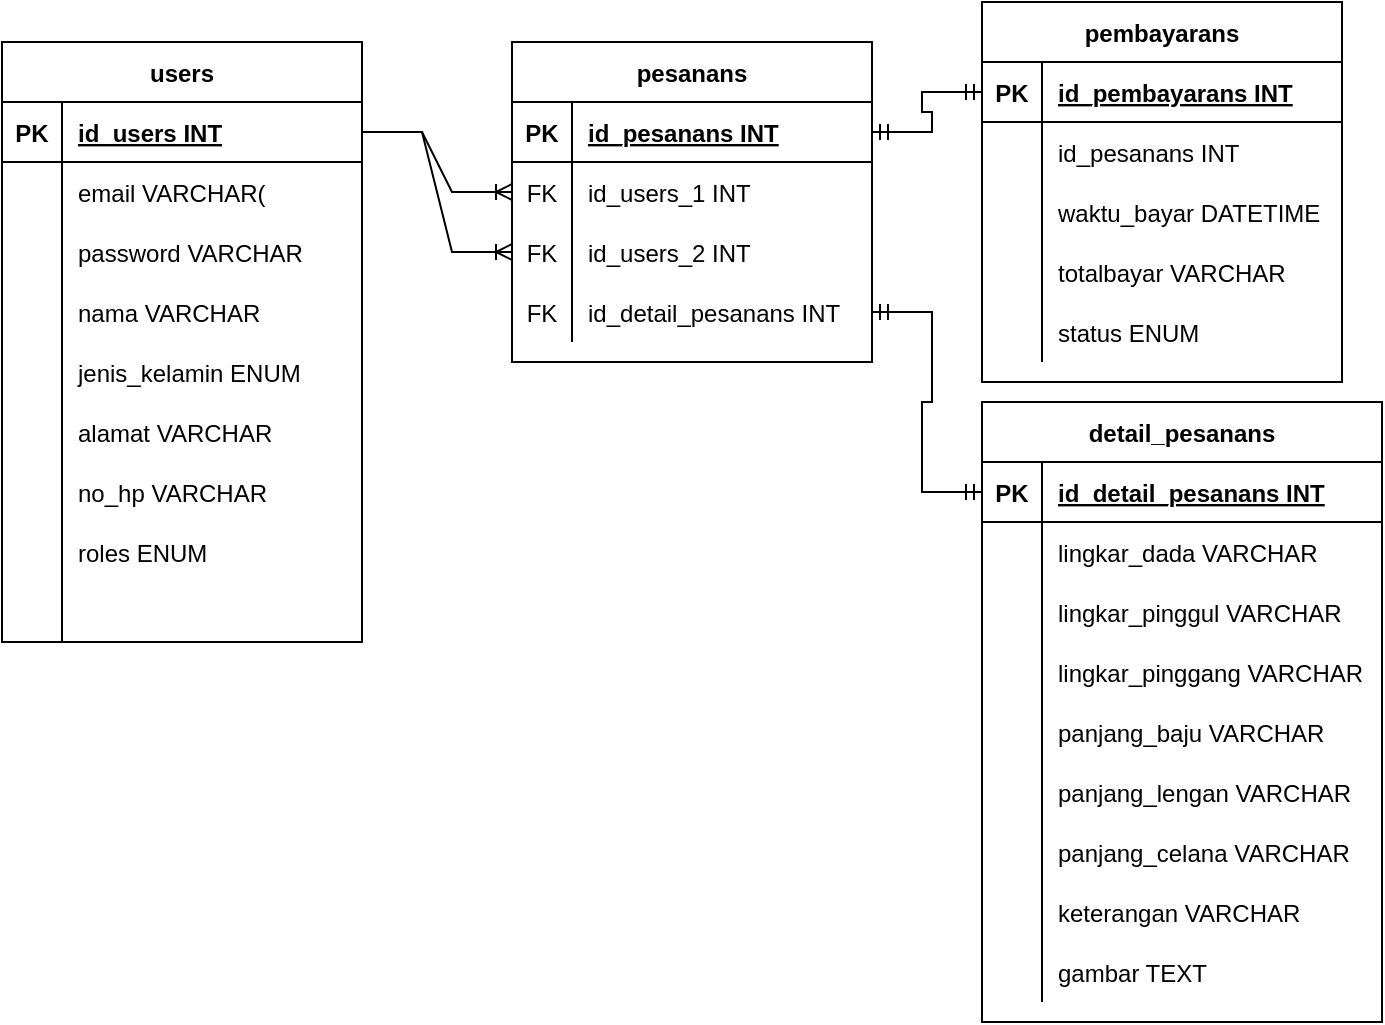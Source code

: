 <mxfile version="20.0.4" type="github"><diagram id="x-iGKATj3RZ3ZTD-0utz" name="Page-1"><mxGraphModel dx="868" dy="1550" grid="1" gridSize="10" guides="1" tooltips="1" connect="1" arrows="1" fold="1" page="1" pageScale="1" pageWidth="850" pageHeight="1100" math="0" shadow="0"><root><mxCell id="0"/><mxCell id="1" parent="0"/><mxCell id="rF3x2MyYBo5LzpCyiF53-1" value="users" style="shape=table;startSize=30;container=1;collapsible=1;childLayout=tableLayout;fixedRows=1;rowLines=0;fontStyle=1;align=center;resizeLast=1;" vertex="1" parent="1"><mxGeometry x="80" y="10" width="180" height="300" as="geometry"/></mxCell><mxCell id="rF3x2MyYBo5LzpCyiF53-2" value="" style="shape=tableRow;horizontal=0;startSize=0;swimlaneHead=0;swimlaneBody=0;fillColor=none;collapsible=0;dropTarget=0;points=[[0,0.5],[1,0.5]];portConstraint=eastwest;top=0;left=0;right=0;bottom=1;" vertex="1" parent="rF3x2MyYBo5LzpCyiF53-1"><mxGeometry y="30" width="180" height="30" as="geometry"/></mxCell><mxCell id="rF3x2MyYBo5LzpCyiF53-3" value="PK" style="shape=partialRectangle;connectable=0;fillColor=none;top=0;left=0;bottom=0;right=0;fontStyle=1;overflow=hidden;" vertex="1" parent="rF3x2MyYBo5LzpCyiF53-2"><mxGeometry width="30" height="30" as="geometry"><mxRectangle width="30" height="30" as="alternateBounds"/></mxGeometry></mxCell><mxCell id="rF3x2MyYBo5LzpCyiF53-4" value="id_users INT" style="shape=partialRectangle;connectable=0;fillColor=none;top=0;left=0;bottom=0;right=0;align=left;spacingLeft=6;fontStyle=5;overflow=hidden;" vertex="1" parent="rF3x2MyYBo5LzpCyiF53-2"><mxGeometry x="30" width="150" height="30" as="geometry"><mxRectangle width="150" height="30" as="alternateBounds"/></mxGeometry></mxCell><mxCell id="rF3x2MyYBo5LzpCyiF53-5" value="" style="shape=tableRow;horizontal=0;startSize=0;swimlaneHead=0;swimlaneBody=0;fillColor=none;collapsible=0;dropTarget=0;points=[[0,0.5],[1,0.5]];portConstraint=eastwest;top=0;left=0;right=0;bottom=0;" vertex="1" parent="rF3x2MyYBo5LzpCyiF53-1"><mxGeometry y="60" width="180" height="30" as="geometry"/></mxCell><mxCell id="rF3x2MyYBo5LzpCyiF53-6" value="" style="shape=partialRectangle;connectable=0;fillColor=none;top=0;left=0;bottom=0;right=0;editable=1;overflow=hidden;" vertex="1" parent="rF3x2MyYBo5LzpCyiF53-5"><mxGeometry width="30" height="30" as="geometry"><mxRectangle width="30" height="30" as="alternateBounds"/></mxGeometry></mxCell><mxCell id="rF3x2MyYBo5LzpCyiF53-7" value="email VARCHAR(" style="shape=partialRectangle;connectable=0;fillColor=none;top=0;left=0;bottom=0;right=0;align=left;spacingLeft=6;overflow=hidden;" vertex="1" parent="rF3x2MyYBo5LzpCyiF53-5"><mxGeometry x="30" width="150" height="30" as="geometry"><mxRectangle width="150" height="30" as="alternateBounds"/></mxGeometry></mxCell><mxCell id="rF3x2MyYBo5LzpCyiF53-8" value="" style="shape=tableRow;horizontal=0;startSize=0;swimlaneHead=0;swimlaneBody=0;fillColor=none;collapsible=0;dropTarget=0;points=[[0,0.5],[1,0.5]];portConstraint=eastwest;top=0;left=0;right=0;bottom=0;" vertex="1" parent="rF3x2MyYBo5LzpCyiF53-1"><mxGeometry y="90" width="180" height="30" as="geometry"/></mxCell><mxCell id="rF3x2MyYBo5LzpCyiF53-9" value="" style="shape=partialRectangle;connectable=0;fillColor=none;top=0;left=0;bottom=0;right=0;editable=1;overflow=hidden;" vertex="1" parent="rF3x2MyYBo5LzpCyiF53-8"><mxGeometry width="30" height="30" as="geometry"><mxRectangle width="30" height="30" as="alternateBounds"/></mxGeometry></mxCell><mxCell id="rF3x2MyYBo5LzpCyiF53-10" value="password VARCHAR" style="shape=partialRectangle;connectable=0;fillColor=none;top=0;left=0;bottom=0;right=0;align=left;spacingLeft=6;overflow=hidden;" vertex="1" parent="rF3x2MyYBo5LzpCyiF53-8"><mxGeometry x="30" width="150" height="30" as="geometry"><mxRectangle width="150" height="30" as="alternateBounds"/></mxGeometry></mxCell><mxCell id="rF3x2MyYBo5LzpCyiF53-11" value="" style="shape=tableRow;horizontal=0;startSize=0;swimlaneHead=0;swimlaneBody=0;fillColor=none;collapsible=0;dropTarget=0;points=[[0,0.5],[1,0.5]];portConstraint=eastwest;top=0;left=0;right=0;bottom=0;" vertex="1" parent="rF3x2MyYBo5LzpCyiF53-1"><mxGeometry y="120" width="180" height="30" as="geometry"/></mxCell><mxCell id="rF3x2MyYBo5LzpCyiF53-12" value="" style="shape=partialRectangle;connectable=0;fillColor=none;top=0;left=0;bottom=0;right=0;editable=1;overflow=hidden;" vertex="1" parent="rF3x2MyYBo5LzpCyiF53-11"><mxGeometry width="30" height="30" as="geometry"><mxRectangle width="30" height="30" as="alternateBounds"/></mxGeometry></mxCell><mxCell id="rF3x2MyYBo5LzpCyiF53-13" value="nama VARCHAR" style="shape=partialRectangle;connectable=0;fillColor=none;top=0;left=0;bottom=0;right=0;align=left;spacingLeft=6;overflow=hidden;" vertex="1" parent="rF3x2MyYBo5LzpCyiF53-11"><mxGeometry x="30" width="150" height="30" as="geometry"><mxRectangle width="150" height="30" as="alternateBounds"/></mxGeometry></mxCell><mxCell id="rF3x2MyYBo5LzpCyiF53-14" value="" style="shape=tableRow;horizontal=0;startSize=0;swimlaneHead=0;swimlaneBody=0;fillColor=none;collapsible=0;dropTarget=0;points=[[0,0.5],[1,0.5]];portConstraint=eastwest;top=0;left=0;right=0;bottom=0;" vertex="1" parent="rF3x2MyYBo5LzpCyiF53-1"><mxGeometry y="150" width="180" height="30" as="geometry"/></mxCell><mxCell id="rF3x2MyYBo5LzpCyiF53-15" value="" style="shape=partialRectangle;connectable=0;fillColor=none;top=0;left=0;bottom=0;right=0;editable=1;overflow=hidden;" vertex="1" parent="rF3x2MyYBo5LzpCyiF53-14"><mxGeometry width="30" height="30" as="geometry"><mxRectangle width="30" height="30" as="alternateBounds"/></mxGeometry></mxCell><mxCell id="rF3x2MyYBo5LzpCyiF53-16" value="jenis_kelamin ENUM" style="shape=partialRectangle;connectable=0;fillColor=none;top=0;left=0;bottom=0;right=0;align=left;spacingLeft=6;overflow=hidden;" vertex="1" parent="rF3x2MyYBo5LzpCyiF53-14"><mxGeometry x="30" width="150" height="30" as="geometry"><mxRectangle width="150" height="30" as="alternateBounds"/></mxGeometry></mxCell><mxCell id="rF3x2MyYBo5LzpCyiF53-17" value="" style="shape=tableRow;horizontal=0;startSize=0;swimlaneHead=0;swimlaneBody=0;fillColor=none;collapsible=0;dropTarget=0;points=[[0,0.5],[1,0.5]];portConstraint=eastwest;top=0;left=0;right=0;bottom=0;" vertex="1" parent="rF3x2MyYBo5LzpCyiF53-1"><mxGeometry y="180" width="180" height="30" as="geometry"/></mxCell><mxCell id="rF3x2MyYBo5LzpCyiF53-18" value="" style="shape=partialRectangle;connectable=0;fillColor=none;top=0;left=0;bottom=0;right=0;editable=1;overflow=hidden;" vertex="1" parent="rF3x2MyYBo5LzpCyiF53-17"><mxGeometry width="30" height="30" as="geometry"><mxRectangle width="30" height="30" as="alternateBounds"/></mxGeometry></mxCell><mxCell id="rF3x2MyYBo5LzpCyiF53-19" value="alamat VARCHAR" style="shape=partialRectangle;connectable=0;fillColor=none;top=0;left=0;bottom=0;right=0;align=left;spacingLeft=6;overflow=hidden;" vertex="1" parent="rF3x2MyYBo5LzpCyiF53-17"><mxGeometry x="30" width="150" height="30" as="geometry"><mxRectangle width="150" height="30" as="alternateBounds"/></mxGeometry></mxCell><mxCell id="rF3x2MyYBo5LzpCyiF53-20" value="" style="shape=tableRow;horizontal=0;startSize=0;swimlaneHead=0;swimlaneBody=0;fillColor=none;collapsible=0;dropTarget=0;points=[[0,0.5],[1,0.5]];portConstraint=eastwest;top=0;left=0;right=0;bottom=0;" vertex="1" parent="rF3x2MyYBo5LzpCyiF53-1"><mxGeometry y="210" width="180" height="30" as="geometry"/></mxCell><mxCell id="rF3x2MyYBo5LzpCyiF53-21" value="" style="shape=partialRectangle;connectable=0;fillColor=none;top=0;left=0;bottom=0;right=0;editable=1;overflow=hidden;" vertex="1" parent="rF3x2MyYBo5LzpCyiF53-20"><mxGeometry width="30" height="30" as="geometry"><mxRectangle width="30" height="30" as="alternateBounds"/></mxGeometry></mxCell><mxCell id="rF3x2MyYBo5LzpCyiF53-22" value="no_hp VARCHAR" style="shape=partialRectangle;connectable=0;fillColor=none;top=0;left=0;bottom=0;right=0;align=left;spacingLeft=6;overflow=hidden;" vertex="1" parent="rF3x2MyYBo5LzpCyiF53-20"><mxGeometry x="30" width="150" height="30" as="geometry"><mxRectangle width="150" height="30" as="alternateBounds"/></mxGeometry></mxCell><mxCell id="rF3x2MyYBo5LzpCyiF53-23" value="" style="shape=tableRow;horizontal=0;startSize=0;swimlaneHead=0;swimlaneBody=0;fillColor=none;collapsible=0;dropTarget=0;points=[[0,0.5],[1,0.5]];portConstraint=eastwest;top=0;left=0;right=0;bottom=0;" vertex="1" parent="rF3x2MyYBo5LzpCyiF53-1"><mxGeometry y="240" width="180" height="30" as="geometry"/></mxCell><mxCell id="rF3x2MyYBo5LzpCyiF53-24" value="" style="shape=partialRectangle;connectable=0;fillColor=none;top=0;left=0;bottom=0;right=0;editable=1;overflow=hidden;" vertex="1" parent="rF3x2MyYBo5LzpCyiF53-23"><mxGeometry width="30" height="30" as="geometry"><mxRectangle width="30" height="30" as="alternateBounds"/></mxGeometry></mxCell><mxCell id="rF3x2MyYBo5LzpCyiF53-25" value="roles ENUM" style="shape=partialRectangle;connectable=0;fillColor=none;top=0;left=0;bottom=0;right=0;align=left;spacingLeft=6;overflow=hidden;" vertex="1" parent="rF3x2MyYBo5LzpCyiF53-23"><mxGeometry x="30" width="150" height="30" as="geometry"><mxRectangle width="150" height="30" as="alternateBounds"/></mxGeometry></mxCell><mxCell id="rF3x2MyYBo5LzpCyiF53-26" value="" style="shape=tableRow;horizontal=0;startSize=0;swimlaneHead=0;swimlaneBody=0;fillColor=none;collapsible=0;dropTarget=0;points=[[0,0.5],[1,0.5]];portConstraint=eastwest;top=0;left=0;right=0;bottom=0;" vertex="1" parent="rF3x2MyYBo5LzpCyiF53-1"><mxGeometry y="270" width="180" height="30" as="geometry"/></mxCell><mxCell id="rF3x2MyYBo5LzpCyiF53-27" value="" style="shape=partialRectangle;connectable=0;fillColor=none;top=0;left=0;bottom=0;right=0;editable=1;overflow=hidden;" vertex="1" parent="rF3x2MyYBo5LzpCyiF53-26"><mxGeometry width="30" height="30" as="geometry"><mxRectangle width="30" height="30" as="alternateBounds"/></mxGeometry></mxCell><mxCell id="rF3x2MyYBo5LzpCyiF53-28" value="" style="shape=partialRectangle;connectable=0;fillColor=none;top=0;left=0;bottom=0;right=0;align=left;spacingLeft=6;overflow=hidden;" vertex="1" parent="rF3x2MyYBo5LzpCyiF53-26"><mxGeometry x="30" width="150" height="30" as="geometry"><mxRectangle width="150" height="30" as="alternateBounds"/></mxGeometry></mxCell><mxCell id="rF3x2MyYBo5LzpCyiF53-29" value="pesanans" style="shape=table;startSize=30;container=1;collapsible=1;childLayout=tableLayout;fixedRows=1;rowLines=0;fontStyle=1;align=center;resizeLast=1;" vertex="1" parent="1"><mxGeometry x="335" y="10" width="180" height="160" as="geometry"/></mxCell><mxCell id="rF3x2MyYBo5LzpCyiF53-30" value="" style="shape=tableRow;horizontal=0;startSize=0;swimlaneHead=0;swimlaneBody=0;fillColor=none;collapsible=0;dropTarget=0;points=[[0,0.5],[1,0.5]];portConstraint=eastwest;top=0;left=0;right=0;bottom=1;" vertex="1" parent="rF3x2MyYBo5LzpCyiF53-29"><mxGeometry y="30" width="180" height="30" as="geometry"/></mxCell><mxCell id="rF3x2MyYBo5LzpCyiF53-31" value="PK" style="shape=partialRectangle;connectable=0;fillColor=none;top=0;left=0;bottom=0;right=0;fontStyle=1;overflow=hidden;" vertex="1" parent="rF3x2MyYBo5LzpCyiF53-30"><mxGeometry width="30" height="30" as="geometry"><mxRectangle width="30" height="30" as="alternateBounds"/></mxGeometry></mxCell><mxCell id="rF3x2MyYBo5LzpCyiF53-32" value="id_pesanans INT" style="shape=partialRectangle;connectable=0;fillColor=none;top=0;left=0;bottom=0;right=0;align=left;spacingLeft=6;fontStyle=5;overflow=hidden;" vertex="1" parent="rF3x2MyYBo5LzpCyiF53-30"><mxGeometry x="30" width="150" height="30" as="geometry"><mxRectangle width="150" height="30" as="alternateBounds"/></mxGeometry></mxCell><mxCell id="rF3x2MyYBo5LzpCyiF53-33" value="" style="shape=tableRow;horizontal=0;startSize=0;swimlaneHead=0;swimlaneBody=0;fillColor=none;collapsible=0;dropTarget=0;points=[[0,0.5],[1,0.5]];portConstraint=eastwest;top=0;left=0;right=0;bottom=0;" vertex="1" parent="rF3x2MyYBo5LzpCyiF53-29"><mxGeometry y="60" width="180" height="30" as="geometry"/></mxCell><mxCell id="rF3x2MyYBo5LzpCyiF53-34" value="FK" style="shape=partialRectangle;connectable=0;fillColor=none;top=0;left=0;bottom=0;right=0;editable=1;overflow=hidden;" vertex="1" parent="rF3x2MyYBo5LzpCyiF53-33"><mxGeometry width="30" height="30" as="geometry"><mxRectangle width="30" height="30" as="alternateBounds"/></mxGeometry></mxCell><mxCell id="rF3x2MyYBo5LzpCyiF53-35" value="id_users_1 INT" style="shape=partialRectangle;connectable=0;fillColor=none;top=0;left=0;bottom=0;right=0;align=left;spacingLeft=6;overflow=hidden;" vertex="1" parent="rF3x2MyYBo5LzpCyiF53-33"><mxGeometry x="30" width="150" height="30" as="geometry"><mxRectangle width="150" height="30" as="alternateBounds"/></mxGeometry></mxCell><mxCell id="rF3x2MyYBo5LzpCyiF53-36" value="" style="shape=tableRow;horizontal=0;startSize=0;swimlaneHead=0;swimlaneBody=0;fillColor=none;collapsible=0;dropTarget=0;points=[[0,0.5],[1,0.5]];portConstraint=eastwest;top=0;left=0;right=0;bottom=0;" vertex="1" parent="rF3x2MyYBo5LzpCyiF53-29"><mxGeometry y="90" width="180" height="30" as="geometry"/></mxCell><mxCell id="rF3x2MyYBo5LzpCyiF53-37" value="FK" style="shape=partialRectangle;connectable=0;fillColor=none;top=0;left=0;bottom=0;right=0;editable=1;overflow=hidden;" vertex="1" parent="rF3x2MyYBo5LzpCyiF53-36"><mxGeometry width="30" height="30" as="geometry"><mxRectangle width="30" height="30" as="alternateBounds"/></mxGeometry></mxCell><mxCell id="rF3x2MyYBo5LzpCyiF53-38" value="id_users_2 INT" style="shape=partialRectangle;connectable=0;fillColor=none;top=0;left=0;bottom=0;right=0;align=left;spacingLeft=6;overflow=hidden;" vertex="1" parent="rF3x2MyYBo5LzpCyiF53-36"><mxGeometry x="30" width="150" height="30" as="geometry"><mxRectangle width="150" height="30" as="alternateBounds"/></mxGeometry></mxCell><mxCell id="rF3x2MyYBo5LzpCyiF53-39" value="" style="shape=tableRow;horizontal=0;startSize=0;swimlaneHead=0;swimlaneBody=0;fillColor=none;collapsible=0;dropTarget=0;points=[[0,0.5],[1,0.5]];portConstraint=eastwest;top=0;left=0;right=0;bottom=0;" vertex="1" parent="rF3x2MyYBo5LzpCyiF53-29"><mxGeometry y="120" width="180" height="30" as="geometry"/></mxCell><mxCell id="rF3x2MyYBo5LzpCyiF53-40" value="FK" style="shape=partialRectangle;connectable=0;fillColor=none;top=0;left=0;bottom=0;right=0;editable=1;overflow=hidden;" vertex="1" parent="rF3x2MyYBo5LzpCyiF53-39"><mxGeometry width="30" height="30" as="geometry"><mxRectangle width="30" height="30" as="alternateBounds"/></mxGeometry></mxCell><mxCell id="rF3x2MyYBo5LzpCyiF53-41" value="id_detail_pesanans INT" style="shape=partialRectangle;connectable=0;fillColor=none;top=0;left=0;bottom=0;right=0;align=left;spacingLeft=6;overflow=hidden;" vertex="1" parent="rF3x2MyYBo5LzpCyiF53-39"><mxGeometry x="30" width="150" height="30" as="geometry"><mxRectangle width="150" height="30" as="alternateBounds"/></mxGeometry></mxCell><mxCell id="rF3x2MyYBo5LzpCyiF53-42" value="detail_pesanans" style="shape=table;startSize=30;container=1;collapsible=1;childLayout=tableLayout;fixedRows=1;rowLines=0;fontStyle=1;align=center;resizeLast=1;" vertex="1" parent="1"><mxGeometry x="570" y="190" width="200" height="310" as="geometry"/></mxCell><mxCell id="rF3x2MyYBo5LzpCyiF53-43" value="" style="shape=tableRow;horizontal=0;startSize=0;swimlaneHead=0;swimlaneBody=0;fillColor=none;collapsible=0;dropTarget=0;points=[[0,0.5],[1,0.5]];portConstraint=eastwest;top=0;left=0;right=0;bottom=1;" vertex="1" parent="rF3x2MyYBo5LzpCyiF53-42"><mxGeometry y="30" width="200" height="30" as="geometry"/></mxCell><mxCell id="rF3x2MyYBo5LzpCyiF53-44" value="PK" style="shape=partialRectangle;connectable=0;fillColor=none;top=0;left=0;bottom=0;right=0;fontStyle=1;overflow=hidden;" vertex="1" parent="rF3x2MyYBo5LzpCyiF53-43"><mxGeometry width="30" height="30" as="geometry"><mxRectangle width="30" height="30" as="alternateBounds"/></mxGeometry></mxCell><mxCell id="rF3x2MyYBo5LzpCyiF53-45" value="id_detail_pesanans INT" style="shape=partialRectangle;connectable=0;fillColor=none;top=0;left=0;bottom=0;right=0;align=left;spacingLeft=6;fontStyle=5;overflow=hidden;" vertex="1" parent="rF3x2MyYBo5LzpCyiF53-43"><mxGeometry x="30" width="170" height="30" as="geometry"><mxRectangle width="170" height="30" as="alternateBounds"/></mxGeometry></mxCell><mxCell id="rF3x2MyYBo5LzpCyiF53-46" value="" style="shape=tableRow;horizontal=0;startSize=0;swimlaneHead=0;swimlaneBody=0;fillColor=none;collapsible=0;dropTarget=0;points=[[0,0.5],[1,0.5]];portConstraint=eastwest;top=0;left=0;right=0;bottom=0;" vertex="1" parent="rF3x2MyYBo5LzpCyiF53-42"><mxGeometry y="60" width="200" height="30" as="geometry"/></mxCell><mxCell id="rF3x2MyYBo5LzpCyiF53-47" value="" style="shape=partialRectangle;connectable=0;fillColor=none;top=0;left=0;bottom=0;right=0;editable=1;overflow=hidden;" vertex="1" parent="rF3x2MyYBo5LzpCyiF53-46"><mxGeometry width="30" height="30" as="geometry"><mxRectangle width="30" height="30" as="alternateBounds"/></mxGeometry></mxCell><mxCell id="rF3x2MyYBo5LzpCyiF53-48" value="lingkar_dada VARCHAR" style="shape=partialRectangle;connectable=0;fillColor=none;top=0;left=0;bottom=0;right=0;align=left;spacingLeft=6;overflow=hidden;" vertex="1" parent="rF3x2MyYBo5LzpCyiF53-46"><mxGeometry x="30" width="170" height="30" as="geometry"><mxRectangle width="170" height="30" as="alternateBounds"/></mxGeometry></mxCell><mxCell id="rF3x2MyYBo5LzpCyiF53-49" value="" style="shape=tableRow;horizontal=0;startSize=0;swimlaneHead=0;swimlaneBody=0;fillColor=none;collapsible=0;dropTarget=0;points=[[0,0.5],[1,0.5]];portConstraint=eastwest;top=0;left=0;right=0;bottom=0;" vertex="1" parent="rF3x2MyYBo5LzpCyiF53-42"><mxGeometry y="90" width="200" height="30" as="geometry"/></mxCell><mxCell id="rF3x2MyYBo5LzpCyiF53-50" value="" style="shape=partialRectangle;connectable=0;fillColor=none;top=0;left=0;bottom=0;right=0;editable=1;overflow=hidden;" vertex="1" parent="rF3x2MyYBo5LzpCyiF53-49"><mxGeometry width="30" height="30" as="geometry"><mxRectangle width="30" height="30" as="alternateBounds"/></mxGeometry></mxCell><mxCell id="rF3x2MyYBo5LzpCyiF53-51" value="lingkar_pinggul VARCHAR" style="shape=partialRectangle;connectable=0;fillColor=none;top=0;left=0;bottom=0;right=0;align=left;spacingLeft=6;overflow=hidden;" vertex="1" parent="rF3x2MyYBo5LzpCyiF53-49"><mxGeometry x="30" width="170" height="30" as="geometry"><mxRectangle width="170" height="30" as="alternateBounds"/></mxGeometry></mxCell><mxCell id="rF3x2MyYBo5LzpCyiF53-52" value="" style="shape=tableRow;horizontal=0;startSize=0;swimlaneHead=0;swimlaneBody=0;fillColor=none;collapsible=0;dropTarget=0;points=[[0,0.5],[1,0.5]];portConstraint=eastwest;top=0;left=0;right=0;bottom=0;" vertex="1" parent="rF3x2MyYBo5LzpCyiF53-42"><mxGeometry y="120" width="200" height="30" as="geometry"/></mxCell><mxCell id="rF3x2MyYBo5LzpCyiF53-53" value="" style="shape=partialRectangle;connectable=0;fillColor=none;top=0;left=0;bottom=0;right=0;editable=1;overflow=hidden;" vertex="1" parent="rF3x2MyYBo5LzpCyiF53-52"><mxGeometry width="30" height="30" as="geometry"><mxRectangle width="30" height="30" as="alternateBounds"/></mxGeometry></mxCell><mxCell id="rF3x2MyYBo5LzpCyiF53-54" value="lingkar_pinggang VARCHAR" style="shape=partialRectangle;connectable=0;fillColor=none;top=0;left=0;bottom=0;right=0;align=left;spacingLeft=6;overflow=hidden;" vertex="1" parent="rF3x2MyYBo5LzpCyiF53-52"><mxGeometry x="30" width="170" height="30" as="geometry"><mxRectangle width="170" height="30" as="alternateBounds"/></mxGeometry></mxCell><mxCell id="rF3x2MyYBo5LzpCyiF53-55" value="" style="shape=tableRow;horizontal=0;startSize=0;swimlaneHead=0;swimlaneBody=0;fillColor=none;collapsible=0;dropTarget=0;points=[[0,0.5],[1,0.5]];portConstraint=eastwest;top=0;left=0;right=0;bottom=0;" vertex="1" parent="rF3x2MyYBo5LzpCyiF53-42"><mxGeometry y="150" width="200" height="30" as="geometry"/></mxCell><mxCell id="rF3x2MyYBo5LzpCyiF53-56" value="" style="shape=partialRectangle;connectable=0;fillColor=none;top=0;left=0;bottom=0;right=0;editable=1;overflow=hidden;" vertex="1" parent="rF3x2MyYBo5LzpCyiF53-55"><mxGeometry width="30" height="30" as="geometry"><mxRectangle width="30" height="30" as="alternateBounds"/></mxGeometry></mxCell><mxCell id="rF3x2MyYBo5LzpCyiF53-57" value="panjang_baju VARCHAR" style="shape=partialRectangle;connectable=0;fillColor=none;top=0;left=0;bottom=0;right=0;align=left;spacingLeft=6;overflow=hidden;" vertex="1" parent="rF3x2MyYBo5LzpCyiF53-55"><mxGeometry x="30" width="170" height="30" as="geometry"><mxRectangle width="170" height="30" as="alternateBounds"/></mxGeometry></mxCell><mxCell id="rF3x2MyYBo5LzpCyiF53-58" value="" style="shape=tableRow;horizontal=0;startSize=0;swimlaneHead=0;swimlaneBody=0;fillColor=none;collapsible=0;dropTarget=0;points=[[0,0.5],[1,0.5]];portConstraint=eastwest;top=0;left=0;right=0;bottom=0;" vertex="1" parent="rF3x2MyYBo5LzpCyiF53-42"><mxGeometry y="180" width="200" height="30" as="geometry"/></mxCell><mxCell id="rF3x2MyYBo5LzpCyiF53-59" value="" style="shape=partialRectangle;connectable=0;fillColor=none;top=0;left=0;bottom=0;right=0;editable=1;overflow=hidden;" vertex="1" parent="rF3x2MyYBo5LzpCyiF53-58"><mxGeometry width="30" height="30" as="geometry"><mxRectangle width="30" height="30" as="alternateBounds"/></mxGeometry></mxCell><mxCell id="rF3x2MyYBo5LzpCyiF53-60" value="panjang_lengan VARCHAR" style="shape=partialRectangle;connectable=0;fillColor=none;top=0;left=0;bottom=0;right=0;align=left;spacingLeft=6;overflow=hidden;" vertex="1" parent="rF3x2MyYBo5LzpCyiF53-58"><mxGeometry x="30" width="170" height="30" as="geometry"><mxRectangle width="170" height="30" as="alternateBounds"/></mxGeometry></mxCell><mxCell id="rF3x2MyYBo5LzpCyiF53-61" value="" style="shape=tableRow;horizontal=0;startSize=0;swimlaneHead=0;swimlaneBody=0;fillColor=none;collapsible=0;dropTarget=0;points=[[0,0.5],[1,0.5]];portConstraint=eastwest;top=0;left=0;right=0;bottom=0;" vertex="1" parent="rF3x2MyYBo5LzpCyiF53-42"><mxGeometry y="210" width="200" height="30" as="geometry"/></mxCell><mxCell id="rF3x2MyYBo5LzpCyiF53-62" value="" style="shape=partialRectangle;connectable=0;fillColor=none;top=0;left=0;bottom=0;right=0;editable=1;overflow=hidden;" vertex="1" parent="rF3x2MyYBo5LzpCyiF53-61"><mxGeometry width="30" height="30" as="geometry"><mxRectangle width="30" height="30" as="alternateBounds"/></mxGeometry></mxCell><mxCell id="rF3x2MyYBo5LzpCyiF53-63" value="panjang_celana VARCHAR" style="shape=partialRectangle;connectable=0;fillColor=none;top=0;left=0;bottom=0;right=0;align=left;spacingLeft=6;overflow=hidden;" vertex="1" parent="rF3x2MyYBo5LzpCyiF53-61"><mxGeometry x="30" width="170" height="30" as="geometry"><mxRectangle width="170" height="30" as="alternateBounds"/></mxGeometry></mxCell><mxCell id="rF3x2MyYBo5LzpCyiF53-64" value="" style="shape=tableRow;horizontal=0;startSize=0;swimlaneHead=0;swimlaneBody=0;fillColor=none;collapsible=0;dropTarget=0;points=[[0,0.5],[1,0.5]];portConstraint=eastwest;top=0;left=0;right=0;bottom=0;" vertex="1" parent="rF3x2MyYBo5LzpCyiF53-42"><mxGeometry y="240" width="200" height="30" as="geometry"/></mxCell><mxCell id="rF3x2MyYBo5LzpCyiF53-65" value="" style="shape=partialRectangle;connectable=0;fillColor=none;top=0;left=0;bottom=0;right=0;editable=1;overflow=hidden;" vertex="1" parent="rF3x2MyYBo5LzpCyiF53-64"><mxGeometry width="30" height="30" as="geometry"><mxRectangle width="30" height="30" as="alternateBounds"/></mxGeometry></mxCell><mxCell id="rF3x2MyYBo5LzpCyiF53-66" value="keterangan VARCHAR" style="shape=partialRectangle;connectable=0;fillColor=none;top=0;left=0;bottom=0;right=0;align=left;spacingLeft=6;overflow=hidden;" vertex="1" parent="rF3x2MyYBo5LzpCyiF53-64"><mxGeometry x="30" width="170" height="30" as="geometry"><mxRectangle width="170" height="30" as="alternateBounds"/></mxGeometry></mxCell><mxCell id="rF3x2MyYBo5LzpCyiF53-67" value="" style="shape=tableRow;horizontal=0;startSize=0;swimlaneHead=0;swimlaneBody=0;fillColor=none;collapsible=0;dropTarget=0;points=[[0,0.5],[1,0.5]];portConstraint=eastwest;top=0;left=0;right=0;bottom=0;" vertex="1" parent="rF3x2MyYBo5LzpCyiF53-42"><mxGeometry y="270" width="200" height="30" as="geometry"/></mxCell><mxCell id="rF3x2MyYBo5LzpCyiF53-68" value="" style="shape=partialRectangle;connectable=0;fillColor=none;top=0;left=0;bottom=0;right=0;editable=1;overflow=hidden;" vertex="1" parent="rF3x2MyYBo5LzpCyiF53-67"><mxGeometry width="30" height="30" as="geometry"><mxRectangle width="30" height="30" as="alternateBounds"/></mxGeometry></mxCell><mxCell id="rF3x2MyYBo5LzpCyiF53-69" value="gambar TEXT" style="shape=partialRectangle;connectable=0;fillColor=none;top=0;left=0;bottom=0;right=0;align=left;spacingLeft=6;overflow=hidden;" vertex="1" parent="rF3x2MyYBo5LzpCyiF53-67"><mxGeometry x="30" width="170" height="30" as="geometry"><mxRectangle width="170" height="30" as="alternateBounds"/></mxGeometry></mxCell><mxCell id="rF3x2MyYBo5LzpCyiF53-70" value="" style="edgeStyle=entityRelationEdgeStyle;fontSize=12;html=1;endArrow=ERoneToMany;rounded=0;exitX=1;exitY=0.5;exitDx=0;exitDy=0;entryX=0;entryY=0.5;entryDx=0;entryDy=0;" edge="1" parent="1" source="rF3x2MyYBo5LzpCyiF53-2" target="rF3x2MyYBo5LzpCyiF53-33"><mxGeometry width="100" height="100" relative="1" as="geometry"><mxPoint x="280" y="170" as="sourcePoint"/><mxPoint x="380" y="70" as="targetPoint"/></mxGeometry></mxCell><mxCell id="rF3x2MyYBo5LzpCyiF53-71" value="" style="edgeStyle=entityRelationEdgeStyle;fontSize=12;html=1;endArrow=ERoneToMany;rounded=0;exitX=1;exitY=0.5;exitDx=0;exitDy=0;entryX=0;entryY=0.5;entryDx=0;entryDy=0;" edge="1" parent="1" source="rF3x2MyYBo5LzpCyiF53-2" target="rF3x2MyYBo5LzpCyiF53-36"><mxGeometry width="100" height="100" relative="1" as="geometry"><mxPoint x="380" y="380" as="sourcePoint"/><mxPoint x="480" y="280" as="targetPoint"/></mxGeometry></mxCell><mxCell id="rF3x2MyYBo5LzpCyiF53-72" value="" style="edgeStyle=entityRelationEdgeStyle;fontSize=12;html=1;endArrow=ERmandOne;startArrow=ERmandOne;rounded=0;exitX=1;exitY=0.5;exitDx=0;exitDy=0;entryX=0;entryY=0.5;entryDx=0;entryDy=0;" edge="1" parent="1" source="rF3x2MyYBo5LzpCyiF53-39" target="rF3x2MyYBo5LzpCyiF53-43"><mxGeometry width="100" height="100" relative="1" as="geometry"><mxPoint x="490" y="320" as="sourcePoint"/><mxPoint x="590" y="220" as="targetPoint"/></mxGeometry></mxCell><mxCell id="rF3x2MyYBo5LzpCyiF53-73" value="pembayarans" style="shape=table;startSize=30;container=1;collapsible=1;childLayout=tableLayout;fixedRows=1;rowLines=0;fontStyle=1;align=center;resizeLast=1;" vertex="1" parent="1"><mxGeometry x="570" y="-10" width="180" height="190" as="geometry"/></mxCell><mxCell id="rF3x2MyYBo5LzpCyiF53-74" value="" style="shape=tableRow;horizontal=0;startSize=0;swimlaneHead=0;swimlaneBody=0;fillColor=none;collapsible=0;dropTarget=0;points=[[0,0.5],[1,0.5]];portConstraint=eastwest;top=0;left=0;right=0;bottom=1;" vertex="1" parent="rF3x2MyYBo5LzpCyiF53-73"><mxGeometry y="30" width="180" height="30" as="geometry"/></mxCell><mxCell id="rF3x2MyYBo5LzpCyiF53-75" value="PK" style="shape=partialRectangle;connectable=0;fillColor=none;top=0;left=0;bottom=0;right=0;fontStyle=1;overflow=hidden;" vertex="1" parent="rF3x2MyYBo5LzpCyiF53-74"><mxGeometry width="30" height="30" as="geometry"><mxRectangle width="30" height="30" as="alternateBounds"/></mxGeometry></mxCell><mxCell id="rF3x2MyYBo5LzpCyiF53-76" value="id_pembayarans INT" style="shape=partialRectangle;connectable=0;fillColor=none;top=0;left=0;bottom=0;right=0;align=left;spacingLeft=6;fontStyle=5;overflow=hidden;" vertex="1" parent="rF3x2MyYBo5LzpCyiF53-74"><mxGeometry x="30" width="150" height="30" as="geometry"><mxRectangle width="150" height="30" as="alternateBounds"/></mxGeometry></mxCell><mxCell id="rF3x2MyYBo5LzpCyiF53-77" value="" style="shape=tableRow;horizontal=0;startSize=0;swimlaneHead=0;swimlaneBody=0;fillColor=none;collapsible=0;dropTarget=0;points=[[0,0.5],[1,0.5]];portConstraint=eastwest;top=0;left=0;right=0;bottom=0;" vertex="1" parent="rF3x2MyYBo5LzpCyiF53-73"><mxGeometry y="60" width="180" height="30" as="geometry"/></mxCell><mxCell id="rF3x2MyYBo5LzpCyiF53-78" value="" style="shape=partialRectangle;connectable=0;fillColor=none;top=0;left=0;bottom=0;right=0;editable=1;overflow=hidden;" vertex="1" parent="rF3x2MyYBo5LzpCyiF53-77"><mxGeometry width="30" height="30" as="geometry"><mxRectangle width="30" height="30" as="alternateBounds"/></mxGeometry></mxCell><mxCell id="rF3x2MyYBo5LzpCyiF53-79" value="id_pesanans INT" style="shape=partialRectangle;connectable=0;fillColor=none;top=0;left=0;bottom=0;right=0;align=left;spacingLeft=6;overflow=hidden;" vertex="1" parent="rF3x2MyYBo5LzpCyiF53-77"><mxGeometry x="30" width="150" height="30" as="geometry"><mxRectangle width="150" height="30" as="alternateBounds"/></mxGeometry></mxCell><mxCell id="rF3x2MyYBo5LzpCyiF53-80" value="" style="shape=tableRow;horizontal=0;startSize=0;swimlaneHead=0;swimlaneBody=0;fillColor=none;collapsible=0;dropTarget=0;points=[[0,0.5],[1,0.5]];portConstraint=eastwest;top=0;left=0;right=0;bottom=0;" vertex="1" parent="rF3x2MyYBo5LzpCyiF53-73"><mxGeometry y="90" width="180" height="30" as="geometry"/></mxCell><mxCell id="rF3x2MyYBo5LzpCyiF53-81" value="" style="shape=partialRectangle;connectable=0;fillColor=none;top=0;left=0;bottom=0;right=0;editable=1;overflow=hidden;" vertex="1" parent="rF3x2MyYBo5LzpCyiF53-80"><mxGeometry width="30" height="30" as="geometry"><mxRectangle width="30" height="30" as="alternateBounds"/></mxGeometry></mxCell><mxCell id="rF3x2MyYBo5LzpCyiF53-82" value="waktu_bayar DATETIME" style="shape=partialRectangle;connectable=0;fillColor=none;top=0;left=0;bottom=0;right=0;align=left;spacingLeft=6;overflow=hidden;" vertex="1" parent="rF3x2MyYBo5LzpCyiF53-80"><mxGeometry x="30" width="150" height="30" as="geometry"><mxRectangle width="150" height="30" as="alternateBounds"/></mxGeometry></mxCell><mxCell id="rF3x2MyYBo5LzpCyiF53-83" value="" style="shape=tableRow;horizontal=0;startSize=0;swimlaneHead=0;swimlaneBody=0;fillColor=none;collapsible=0;dropTarget=0;points=[[0,0.5],[1,0.5]];portConstraint=eastwest;top=0;left=0;right=0;bottom=0;" vertex="1" parent="rF3x2MyYBo5LzpCyiF53-73"><mxGeometry y="120" width="180" height="30" as="geometry"/></mxCell><mxCell id="rF3x2MyYBo5LzpCyiF53-84" value="" style="shape=partialRectangle;connectable=0;fillColor=none;top=0;left=0;bottom=0;right=0;editable=1;overflow=hidden;" vertex="1" parent="rF3x2MyYBo5LzpCyiF53-83"><mxGeometry width="30" height="30" as="geometry"><mxRectangle width="30" height="30" as="alternateBounds"/></mxGeometry></mxCell><mxCell id="rF3x2MyYBo5LzpCyiF53-85" value="totalbayar VARCHAR" style="shape=partialRectangle;connectable=0;fillColor=none;top=0;left=0;bottom=0;right=0;align=left;spacingLeft=6;overflow=hidden;" vertex="1" parent="rF3x2MyYBo5LzpCyiF53-83"><mxGeometry x="30" width="150" height="30" as="geometry"><mxRectangle width="150" height="30" as="alternateBounds"/></mxGeometry></mxCell><mxCell id="rF3x2MyYBo5LzpCyiF53-99" value="" style="shape=tableRow;horizontal=0;startSize=0;swimlaneHead=0;swimlaneBody=0;fillColor=none;collapsible=0;dropTarget=0;points=[[0,0.5],[1,0.5]];portConstraint=eastwest;top=0;left=0;right=0;bottom=0;" vertex="1" parent="rF3x2MyYBo5LzpCyiF53-73"><mxGeometry y="150" width="180" height="30" as="geometry"/></mxCell><mxCell id="rF3x2MyYBo5LzpCyiF53-100" value="" style="shape=partialRectangle;connectable=0;fillColor=none;top=0;left=0;bottom=0;right=0;editable=1;overflow=hidden;" vertex="1" parent="rF3x2MyYBo5LzpCyiF53-99"><mxGeometry width="30" height="30" as="geometry"><mxRectangle width="30" height="30" as="alternateBounds"/></mxGeometry></mxCell><mxCell id="rF3x2MyYBo5LzpCyiF53-101" value="status ENUM" style="shape=partialRectangle;connectable=0;fillColor=none;top=0;left=0;bottom=0;right=0;align=left;spacingLeft=6;overflow=hidden;" vertex="1" parent="rF3x2MyYBo5LzpCyiF53-99"><mxGeometry x="30" width="150" height="30" as="geometry"><mxRectangle width="150" height="30" as="alternateBounds"/></mxGeometry></mxCell><mxCell id="rF3x2MyYBo5LzpCyiF53-102" value="" style="edgeStyle=entityRelationEdgeStyle;fontSize=12;html=1;endArrow=ERmandOne;startArrow=ERmandOne;rounded=0;exitX=1;exitY=0.5;exitDx=0;exitDy=0;entryX=0;entryY=0.5;entryDx=0;entryDy=0;" edge="1" parent="1" source="rF3x2MyYBo5LzpCyiF53-30" target="rF3x2MyYBo5LzpCyiF53-74"><mxGeometry width="100" height="100" relative="1" as="geometry"><mxPoint x="220" y="500" as="sourcePoint"/><mxPoint x="320" y="400" as="targetPoint"/></mxGeometry></mxCell></root></mxGraphModel></diagram></mxfile>